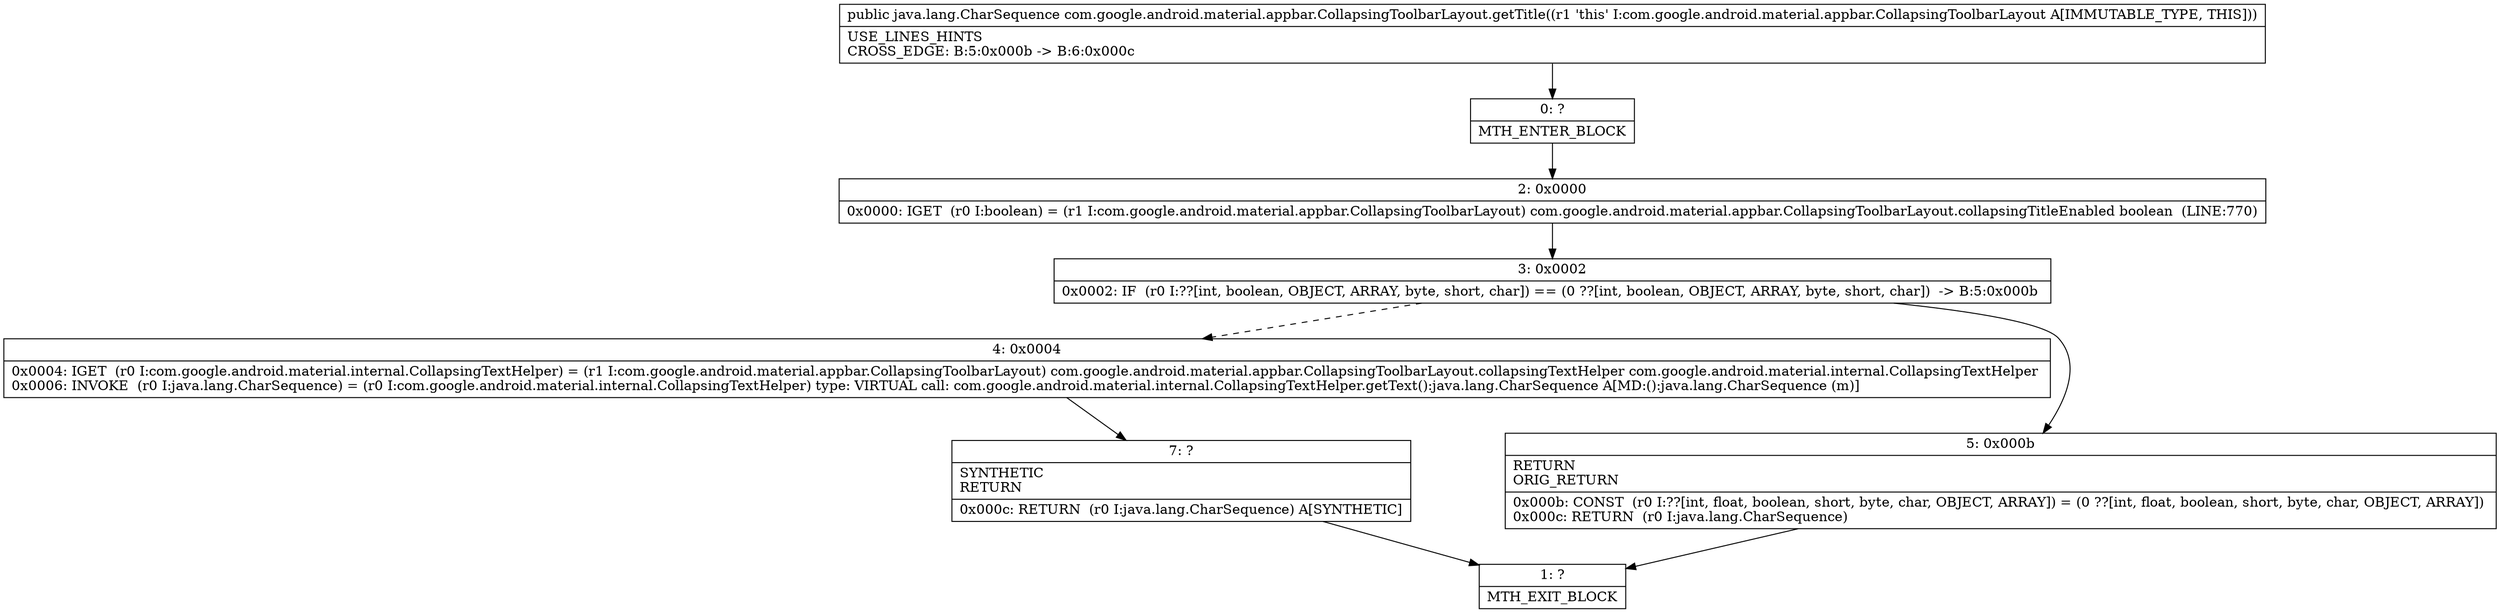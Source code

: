 digraph "CFG forcom.google.android.material.appbar.CollapsingToolbarLayout.getTitle()Ljava\/lang\/CharSequence;" {
Node_0 [shape=record,label="{0\:\ ?|MTH_ENTER_BLOCK\l}"];
Node_2 [shape=record,label="{2\:\ 0x0000|0x0000: IGET  (r0 I:boolean) = (r1 I:com.google.android.material.appbar.CollapsingToolbarLayout) com.google.android.material.appbar.CollapsingToolbarLayout.collapsingTitleEnabled boolean  (LINE:770)\l}"];
Node_3 [shape=record,label="{3\:\ 0x0002|0x0002: IF  (r0 I:??[int, boolean, OBJECT, ARRAY, byte, short, char]) == (0 ??[int, boolean, OBJECT, ARRAY, byte, short, char])  \-\> B:5:0x000b \l}"];
Node_4 [shape=record,label="{4\:\ 0x0004|0x0004: IGET  (r0 I:com.google.android.material.internal.CollapsingTextHelper) = (r1 I:com.google.android.material.appbar.CollapsingToolbarLayout) com.google.android.material.appbar.CollapsingToolbarLayout.collapsingTextHelper com.google.android.material.internal.CollapsingTextHelper \l0x0006: INVOKE  (r0 I:java.lang.CharSequence) = (r0 I:com.google.android.material.internal.CollapsingTextHelper) type: VIRTUAL call: com.google.android.material.internal.CollapsingTextHelper.getText():java.lang.CharSequence A[MD:():java.lang.CharSequence (m)]\l}"];
Node_7 [shape=record,label="{7\:\ ?|SYNTHETIC\lRETURN\l|0x000c: RETURN  (r0 I:java.lang.CharSequence) A[SYNTHETIC]\l}"];
Node_1 [shape=record,label="{1\:\ ?|MTH_EXIT_BLOCK\l}"];
Node_5 [shape=record,label="{5\:\ 0x000b|RETURN\lORIG_RETURN\l|0x000b: CONST  (r0 I:??[int, float, boolean, short, byte, char, OBJECT, ARRAY]) = (0 ??[int, float, boolean, short, byte, char, OBJECT, ARRAY]) \l0x000c: RETURN  (r0 I:java.lang.CharSequence) \l}"];
MethodNode[shape=record,label="{public java.lang.CharSequence com.google.android.material.appbar.CollapsingToolbarLayout.getTitle((r1 'this' I:com.google.android.material.appbar.CollapsingToolbarLayout A[IMMUTABLE_TYPE, THIS]))  | USE_LINES_HINTS\lCROSS_EDGE: B:5:0x000b \-\> B:6:0x000c\l}"];
MethodNode -> Node_0;Node_0 -> Node_2;
Node_2 -> Node_3;
Node_3 -> Node_4[style=dashed];
Node_3 -> Node_5;
Node_4 -> Node_7;
Node_7 -> Node_1;
Node_5 -> Node_1;
}

